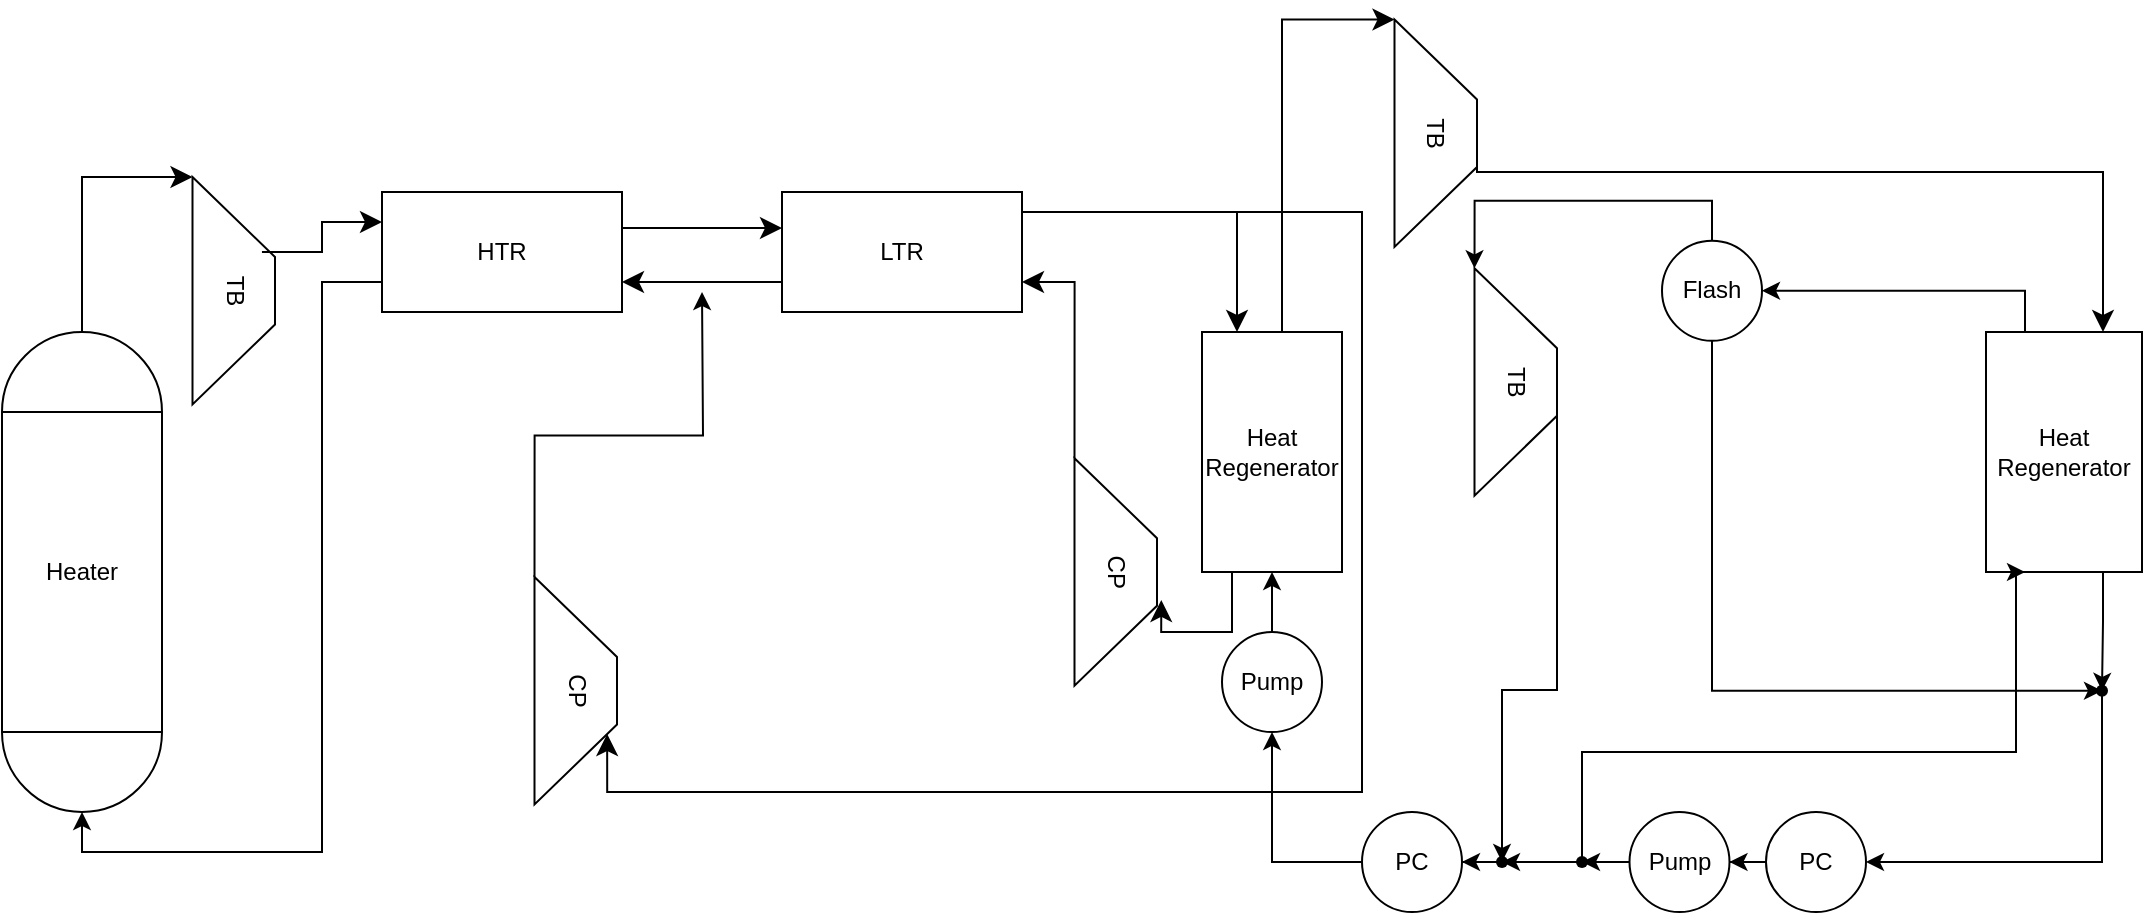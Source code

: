 <mxfile version="21.3.7" type="github">
  <diagram name="第 1 页" id="s3oTunyB3KDhZ0i60Cgs">
    <mxGraphModel dx="1066" dy="691" grid="1" gridSize="10" guides="1" tooltips="1" connect="1" arrows="1" fold="1" page="1" pageScale="1" pageWidth="2336" pageHeight="1654" math="0" shadow="0">
      <root>
        <mxCell id="0" />
        <mxCell id="1" parent="0" />
        <mxCell id="Tq3w3RR_pZMbWhS-tmrO-21" value="CP" style="shape=trapezoid;perimeter=trapezoidPerimeter;whiteSpace=wrap;html=1;fixedSize=1;rotation=90;size=40;" vertex="1" parent="1">
          <mxGeometry x="310" y="358.75" width="113.75" height="41.25" as="geometry" />
        </mxCell>
        <mxCell id="Tq3w3RR_pZMbWhS-tmrO-1" value="Heater" style="rounded=0;whiteSpace=wrap;html=1;" vertex="1" parent="1">
          <mxGeometry x="80" y="240" width="80" height="160" as="geometry" />
        </mxCell>
        <mxCell id="Tq3w3RR_pZMbWhS-tmrO-2" value="" style="verticalLabelPosition=bottom;verticalAlign=top;html=1;shape=mxgraph.basic.half_circle" vertex="1" parent="1">
          <mxGeometry x="80" y="400" width="80" height="40" as="geometry" />
        </mxCell>
        <mxCell id="Tq3w3RR_pZMbWhS-tmrO-3" value="" style="verticalLabelPosition=bottom;verticalAlign=top;html=1;shape=mxgraph.basic.half_circle;rotation=-180;" vertex="1" parent="1">
          <mxGeometry x="80" y="200" width="80" height="40" as="geometry" />
        </mxCell>
        <mxCell id="Tq3w3RR_pZMbWhS-tmrO-31" style="edgeStyle=orthogonalEdgeStyle;rounded=0;orthogonalLoop=1;jettySize=auto;html=1;exitX=0.5;exitY=0;exitDx=0;exitDy=0;entryX=0;entryY=1;entryDx=0;entryDy=0;" edge="1" parent="1" source="Tq3w3RR_pZMbWhS-tmrO-4" target="Tq3w3RR_pZMbWhS-tmrO-30">
          <mxGeometry relative="1" as="geometry" />
        </mxCell>
        <mxCell id="Tq3w3RR_pZMbWhS-tmrO-43" style="edgeStyle=orthogonalEdgeStyle;rounded=0;orthogonalLoop=1;jettySize=auto;html=1;exitX=0.5;exitY=1;exitDx=0;exitDy=0;entryX=-0.014;entryY=0.571;entryDx=0;entryDy=0;entryPerimeter=0;" edge="1" parent="1" source="Tq3w3RR_pZMbWhS-tmrO-4" target="Tq3w3RR_pZMbWhS-tmrO-32">
          <mxGeometry relative="1" as="geometry">
            <Array as="points">
              <mxPoint x="935" y="379" />
            </Array>
          </mxGeometry>
        </mxCell>
        <mxCell id="Tq3w3RR_pZMbWhS-tmrO-4" value="Flash" style="ellipse;whiteSpace=wrap;html=1;aspect=fixed;" vertex="1" parent="1">
          <mxGeometry x="910" y="154.38" width="50" height="50" as="geometry" />
        </mxCell>
        <mxCell id="Tq3w3RR_pZMbWhS-tmrO-5" value="TB" style="shape=trapezoid;perimeter=trapezoidPerimeter;whiteSpace=wrap;html=1;fixedSize=1;rotation=90;size=40;" vertex="1" parent="1">
          <mxGeometry x="139" y="158.75" width="113.75" height="41.25" as="geometry" />
        </mxCell>
        <mxCell id="Tq3w3RR_pZMbWhS-tmrO-7" value="" style="edgeStyle=elbowEdgeStyle;elbow=horizontal;endArrow=classic;html=1;curved=0;rounded=0;endSize=8;startSize=8;exitX=0.5;exitY=1;exitDx=0;exitDy=0;exitPerimeter=0;entryX=0;entryY=1;entryDx=0;entryDy=0;" edge="1" parent="1" source="Tq3w3RR_pZMbWhS-tmrO-3" target="Tq3w3RR_pZMbWhS-tmrO-5">
          <mxGeometry width="50" height="50" relative="1" as="geometry">
            <mxPoint x="420" y="220" as="sourcePoint" />
            <mxPoint x="270" y="110" as="targetPoint" />
            <Array as="points">
              <mxPoint x="120" y="160" />
            </Array>
          </mxGeometry>
        </mxCell>
        <mxCell id="Tq3w3RR_pZMbWhS-tmrO-8" value="" style="edgeStyle=elbowEdgeStyle;elbow=horizontal;endArrow=classic;html=1;curved=0;rounded=0;endSize=8;startSize=8;entryX=0;entryY=0.25;entryDx=0;entryDy=0;exitX=0.33;exitY=0.158;exitDx=0;exitDy=0;exitPerimeter=0;" edge="1" parent="1" source="Tq3w3RR_pZMbWhS-tmrO-5" target="Tq3w3RR_pZMbWhS-tmrO-9">
          <mxGeometry width="50" height="50" relative="1" as="geometry">
            <mxPoint x="220" y="160" as="sourcePoint" />
            <mxPoint x="339" y="150" as="targetPoint" />
          </mxGeometry>
        </mxCell>
        <mxCell id="Tq3w3RR_pZMbWhS-tmrO-24" style="edgeStyle=orthogonalEdgeStyle;rounded=0;orthogonalLoop=1;jettySize=auto;html=1;exitX=0;exitY=0.75;exitDx=0;exitDy=0;entryX=0.5;entryY=1;entryDx=0;entryDy=0;entryPerimeter=0;" edge="1" parent="1" source="Tq3w3RR_pZMbWhS-tmrO-9" target="Tq3w3RR_pZMbWhS-tmrO-2">
          <mxGeometry relative="1" as="geometry">
            <Array as="points">
              <mxPoint x="240" y="175" />
              <mxPoint x="240" y="460" />
              <mxPoint x="120" y="460" />
            </Array>
          </mxGeometry>
        </mxCell>
        <mxCell id="Tq3w3RR_pZMbWhS-tmrO-9" value="HTR" style="rounded=0;whiteSpace=wrap;html=1;" vertex="1" parent="1">
          <mxGeometry x="270" y="130" width="120" height="60" as="geometry" />
        </mxCell>
        <mxCell id="Tq3w3RR_pZMbWhS-tmrO-10" value="" style="edgeStyle=elbowEdgeStyle;elbow=horizontal;endArrow=classic;html=1;curved=0;rounded=0;endSize=8;startSize=8;exitX=0.5;exitY=1;exitDx=0;exitDy=0;exitPerimeter=0;" edge="1" parent="1">
          <mxGeometry width="50" height="50" relative="1" as="geometry">
            <mxPoint x="390" y="148" as="sourcePoint" />
            <mxPoint x="470" y="148" as="targetPoint" />
          </mxGeometry>
        </mxCell>
        <mxCell id="Tq3w3RR_pZMbWhS-tmrO-11" value="LTR" style="rounded=0;whiteSpace=wrap;html=1;" vertex="1" parent="1">
          <mxGeometry x="470" y="130" width="120" height="60" as="geometry" />
        </mxCell>
        <mxCell id="Tq3w3RR_pZMbWhS-tmrO-13" value="Heat Regenerator" style="rounded=0;whiteSpace=wrap;html=1;" vertex="1" parent="1">
          <mxGeometry x="680" y="200" width="70" height="120" as="geometry" />
        </mxCell>
        <mxCell id="Tq3w3RR_pZMbWhS-tmrO-15" value="" style="edgeStyle=segmentEdgeStyle;endArrow=classic;html=1;curved=0;rounded=0;endSize=8;startSize=8;entryX=0.75;entryY=0;entryDx=0;entryDy=0;" edge="1" parent="1" target="Tq3w3RR_pZMbWhS-tmrO-21">
          <mxGeometry width="50" height="50" relative="1" as="geometry">
            <mxPoint x="690" y="140" as="sourcePoint" />
            <mxPoint x="420" y="400" as="targetPoint" />
            <Array as="points">
              <mxPoint x="760" y="140" />
              <mxPoint x="760" y="430" />
              <mxPoint x="383" y="430" />
            </Array>
          </mxGeometry>
        </mxCell>
        <mxCell id="Tq3w3RR_pZMbWhS-tmrO-16" value="CP" style="shape=trapezoid;perimeter=trapezoidPerimeter;whiteSpace=wrap;html=1;fixedSize=1;rotation=90;size=40;" vertex="1" parent="1">
          <mxGeometry x="580" y="299.37" width="113.75" height="41.25" as="geometry" />
        </mxCell>
        <mxCell id="Tq3w3RR_pZMbWhS-tmrO-17" value="" style="edgeStyle=segmentEdgeStyle;endArrow=classic;html=1;curved=0;rounded=0;endSize=8;startSize=8;exitX=1;exitY=0.25;exitDx=0;exitDy=0;entryX=0.25;entryY=0;entryDx=0;entryDy=0;" edge="1" parent="1" source="Tq3w3RR_pZMbWhS-tmrO-11" target="Tq3w3RR_pZMbWhS-tmrO-13">
          <mxGeometry width="50" height="50" relative="1" as="geometry">
            <mxPoint x="700" y="180" as="sourcePoint" />
            <mxPoint x="530" y="410" as="targetPoint" />
            <Array as="points">
              <mxPoint x="590" y="140" />
              <mxPoint x="697" y="140" />
            </Array>
          </mxGeometry>
        </mxCell>
        <mxCell id="Tq3w3RR_pZMbWhS-tmrO-18" value="" style="edgeStyle=segmentEdgeStyle;endArrow=classic;html=1;curved=0;rounded=0;endSize=8;startSize=8;entryX=0.623;entryY=-0.052;entryDx=0;entryDy=0;entryPerimeter=0;exitX=0.25;exitY=1;exitDx=0;exitDy=0;" edge="1" parent="1" source="Tq3w3RR_pZMbWhS-tmrO-13" target="Tq3w3RR_pZMbWhS-tmrO-16">
          <mxGeometry width="50" height="50" relative="1" as="geometry">
            <mxPoint x="695" y="360" as="sourcePoint" />
            <mxPoint x="640" y="340" as="targetPoint" />
            <Array as="points">
              <mxPoint x="695" y="350" />
              <mxPoint x="660" y="350" />
            </Array>
          </mxGeometry>
        </mxCell>
        <mxCell id="Tq3w3RR_pZMbWhS-tmrO-19" value="" style="edgeStyle=segmentEdgeStyle;endArrow=classic;html=1;curved=0;rounded=0;endSize=8;startSize=8;exitX=0;exitY=1;exitDx=0;exitDy=0;entryX=1;entryY=0.75;entryDx=0;entryDy=0;" edge="1" parent="1" source="Tq3w3RR_pZMbWhS-tmrO-16" target="Tq3w3RR_pZMbWhS-tmrO-11">
          <mxGeometry width="50" height="50" relative="1" as="geometry">
            <mxPoint x="655" y="200" as="sourcePoint" />
            <mxPoint x="600" y="220" as="targetPoint" />
            <Array as="points">
              <mxPoint x="616" y="175" />
            </Array>
          </mxGeometry>
        </mxCell>
        <mxCell id="Tq3w3RR_pZMbWhS-tmrO-20" value="" style="edgeStyle=elbowEdgeStyle;elbow=horizontal;endArrow=classic;html=1;curved=0;rounded=0;endSize=8;startSize=8;exitX=0;exitY=0.75;exitDx=0;exitDy=0;entryX=1;entryY=0.75;entryDx=0;entryDy=0;" edge="1" parent="1" source="Tq3w3RR_pZMbWhS-tmrO-11" target="Tq3w3RR_pZMbWhS-tmrO-9">
          <mxGeometry width="50" height="50" relative="1" as="geometry">
            <mxPoint x="400" y="158" as="sourcePoint" />
            <mxPoint x="480" y="158" as="targetPoint" />
          </mxGeometry>
        </mxCell>
        <mxCell id="Tq3w3RR_pZMbWhS-tmrO-23" style="edgeStyle=orthogonalEdgeStyle;rounded=0;orthogonalLoop=1;jettySize=auto;html=1;exitX=0;exitY=1;exitDx=0;exitDy=0;" edge="1" parent="1" source="Tq3w3RR_pZMbWhS-tmrO-21">
          <mxGeometry relative="1" as="geometry">
            <mxPoint x="430" y="180" as="targetPoint" />
          </mxGeometry>
        </mxCell>
        <mxCell id="Tq3w3RR_pZMbWhS-tmrO-25" value="TB" style="shape=trapezoid;perimeter=trapezoidPerimeter;whiteSpace=wrap;html=1;fixedSize=1;rotation=90;size=40;" vertex="1" parent="1">
          <mxGeometry x="740" y="80" width="113.75" height="41.25" as="geometry" />
        </mxCell>
        <mxCell id="Tq3w3RR_pZMbWhS-tmrO-26" value="" style="edgeStyle=segmentEdgeStyle;endArrow=classic;html=1;curved=0;rounded=0;endSize=8;startSize=8;exitX=0.75;exitY=0;exitDx=0;exitDy=0;entryX=0;entryY=1;entryDx=0;entryDy=0;" edge="1" parent="1" source="Tq3w3RR_pZMbWhS-tmrO-13" target="Tq3w3RR_pZMbWhS-tmrO-25">
          <mxGeometry width="50" height="50" relative="1" as="geometry">
            <mxPoint x="600" y="155" as="sourcePoint" />
            <mxPoint x="705" y="210" as="targetPoint" />
            <Array as="points">
              <mxPoint x="720" y="200" />
              <mxPoint x="720" y="44" />
            </Array>
          </mxGeometry>
        </mxCell>
        <mxCell id="Tq3w3RR_pZMbWhS-tmrO-29" style="edgeStyle=orthogonalEdgeStyle;rounded=0;orthogonalLoop=1;jettySize=auto;html=1;exitX=0.25;exitY=0;exitDx=0;exitDy=0;entryX=1;entryY=0.5;entryDx=0;entryDy=0;" edge="1" parent="1" source="Tq3w3RR_pZMbWhS-tmrO-27" target="Tq3w3RR_pZMbWhS-tmrO-4">
          <mxGeometry relative="1" as="geometry" />
        </mxCell>
        <mxCell id="Tq3w3RR_pZMbWhS-tmrO-37" value="" style="edgeStyle=orthogonalEdgeStyle;rounded=0;orthogonalLoop=1;jettySize=auto;html=1;exitX=0.75;exitY=1;exitDx=0;exitDy=0;" edge="1" parent="1" source="Tq3w3RR_pZMbWhS-tmrO-27" target="Tq3w3RR_pZMbWhS-tmrO-32">
          <mxGeometry relative="1" as="geometry" />
        </mxCell>
        <mxCell id="Tq3w3RR_pZMbWhS-tmrO-27" value="Heat Regenerator" style="rounded=0;whiteSpace=wrap;html=1;" vertex="1" parent="1">
          <mxGeometry x="1072" y="200" width="78" height="120" as="geometry" />
        </mxCell>
        <mxCell id="Tq3w3RR_pZMbWhS-tmrO-28" value="" style="edgeStyle=segmentEdgeStyle;endArrow=classic;html=1;curved=0;rounded=0;endSize=8;startSize=8;entryX=0.75;entryY=0;entryDx=0;entryDy=0;exitX=0.5;exitY=0;exitDx=0;exitDy=0;" edge="1" parent="1" source="Tq3w3RR_pZMbWhS-tmrO-25" target="Tq3w3RR_pZMbWhS-tmrO-27">
          <mxGeometry width="50" height="50" relative="1" as="geometry">
            <mxPoint x="820" y="150" as="sourcePoint" />
            <mxPoint x="1165" y="199.37" as="targetPoint" />
            <Array as="points">
              <mxPoint x="817" y="120" />
              <mxPoint x="1131" y="120" />
            </Array>
          </mxGeometry>
        </mxCell>
        <mxCell id="Tq3w3RR_pZMbWhS-tmrO-39" style="edgeStyle=orthogonalEdgeStyle;rounded=0;orthogonalLoop=1;jettySize=auto;html=1;exitX=0.5;exitY=0;exitDx=0;exitDy=0;" edge="1" parent="1" source="Tq3w3RR_pZMbWhS-tmrO-30" target="Tq3w3RR_pZMbWhS-tmrO-44">
          <mxGeometry relative="1" as="geometry">
            <mxPoint x="780" y="470" as="targetPoint" />
            <Array as="points">
              <mxPoint x="857" y="379" />
            </Array>
          </mxGeometry>
        </mxCell>
        <mxCell id="Tq3w3RR_pZMbWhS-tmrO-30" value="TB" style="shape=trapezoid;perimeter=trapezoidPerimeter;whiteSpace=wrap;html=1;fixedSize=1;rotation=90;size=40;" vertex="1" parent="1">
          <mxGeometry x="780" y="204.38" width="113.75" height="41.25" as="geometry" />
        </mxCell>
        <mxCell id="Tq3w3RR_pZMbWhS-tmrO-33" value="" style="edgeStyle=orthogonalEdgeStyle;rounded=0;orthogonalLoop=1;jettySize=auto;html=1;entryX=1;entryY=0.5;entryDx=0;entryDy=0;" edge="1" parent="1" source="Tq3w3RR_pZMbWhS-tmrO-32" target="Tq3w3RR_pZMbWhS-tmrO-34">
          <mxGeometry relative="1" as="geometry">
            <mxPoint x="1102" y="400" as="targetPoint" />
            <Array as="points">
              <mxPoint x="1130" y="465" />
            </Array>
          </mxGeometry>
        </mxCell>
        <mxCell id="Tq3w3RR_pZMbWhS-tmrO-32" value="" style="shape=waypoint;sketch=0;fillStyle=solid;size=6;pointerEvents=1;points=[];fillColor=none;resizable=0;rotatable=0;perimeter=centerPerimeter;snapToPoint=1;" vertex="1" parent="1">
          <mxGeometry x="1120" y="369.38" width="20" height="20" as="geometry" />
        </mxCell>
        <mxCell id="Tq3w3RR_pZMbWhS-tmrO-36" value="" style="edgeStyle=orthogonalEdgeStyle;rounded=0;orthogonalLoop=1;jettySize=auto;html=1;" edge="1" parent="1" source="Tq3w3RR_pZMbWhS-tmrO-34" target="Tq3w3RR_pZMbWhS-tmrO-35">
          <mxGeometry relative="1" as="geometry" />
        </mxCell>
        <mxCell id="Tq3w3RR_pZMbWhS-tmrO-34" value="PC" style="ellipse;whiteSpace=wrap;html=1;aspect=fixed;" vertex="1" parent="1">
          <mxGeometry x="962" y="440" width="50" height="50" as="geometry" />
        </mxCell>
        <mxCell id="Tq3w3RR_pZMbWhS-tmrO-41" value="" style="edgeStyle=orthogonalEdgeStyle;rounded=0;orthogonalLoop=1;jettySize=auto;html=1;" edge="1" parent="1" source="Tq3w3RR_pZMbWhS-tmrO-35" target="Tq3w3RR_pZMbWhS-tmrO-40">
          <mxGeometry relative="1" as="geometry" />
        </mxCell>
        <mxCell id="Tq3w3RR_pZMbWhS-tmrO-35" value="Pump" style="ellipse;whiteSpace=wrap;html=1;aspect=fixed;" vertex="1" parent="1">
          <mxGeometry x="893.75" y="440" width="50" height="50" as="geometry" />
        </mxCell>
        <mxCell id="Tq3w3RR_pZMbWhS-tmrO-45" value="" style="edgeStyle=orthogonalEdgeStyle;rounded=0;orthogonalLoop=1;jettySize=auto;html=1;" edge="1" parent="1" source="Tq3w3RR_pZMbWhS-tmrO-40" target="Tq3w3RR_pZMbWhS-tmrO-44">
          <mxGeometry relative="1" as="geometry" />
        </mxCell>
        <mxCell id="Tq3w3RR_pZMbWhS-tmrO-40" value="" style="shape=waypoint;sketch=0;fillStyle=solid;size=6;pointerEvents=1;points=[];fillColor=none;resizable=0;rotatable=0;perimeter=centerPerimeter;snapToPoint=1;" vertex="1" parent="1">
          <mxGeometry x="860" y="455" width="20" height="20" as="geometry" />
        </mxCell>
        <mxCell id="Tq3w3RR_pZMbWhS-tmrO-42" value="" style="edgeStyle=orthogonalEdgeStyle;rounded=0;orthogonalLoop=1;jettySize=auto;html=1;entryX=0.25;entryY=1;entryDx=0;entryDy=0;" edge="1" parent="1" source="Tq3w3RR_pZMbWhS-tmrO-40" target="Tq3w3RR_pZMbWhS-tmrO-27">
          <mxGeometry relative="1" as="geometry">
            <mxPoint x="1178" y="389" as="sourcePoint" />
            <mxPoint x="1070" y="475" as="targetPoint" />
            <Array as="points">
              <mxPoint x="870" y="410" />
              <mxPoint x="1087" y="410" />
            </Array>
          </mxGeometry>
        </mxCell>
        <mxCell id="Tq3w3RR_pZMbWhS-tmrO-47" value="" style="edgeStyle=orthogonalEdgeStyle;rounded=0;orthogonalLoop=1;jettySize=auto;html=1;" edge="1" parent="1" source="Tq3w3RR_pZMbWhS-tmrO-44" target="Tq3w3RR_pZMbWhS-tmrO-46">
          <mxGeometry relative="1" as="geometry" />
        </mxCell>
        <mxCell id="Tq3w3RR_pZMbWhS-tmrO-44" value="" style="shape=waypoint;sketch=0;fillStyle=solid;size=6;pointerEvents=1;points=[];fillColor=none;resizable=0;rotatable=0;perimeter=centerPerimeter;snapToPoint=1;" vertex="1" parent="1">
          <mxGeometry x="820.0" y="455" width="20" height="20" as="geometry" />
        </mxCell>
        <mxCell id="Tq3w3RR_pZMbWhS-tmrO-50" style="edgeStyle=orthogonalEdgeStyle;rounded=0;orthogonalLoop=1;jettySize=auto;html=1;exitX=0;exitY=0.5;exitDx=0;exitDy=0;entryX=0.5;entryY=1;entryDx=0;entryDy=0;" edge="1" parent="1" source="Tq3w3RR_pZMbWhS-tmrO-46" target="Tq3w3RR_pZMbWhS-tmrO-48">
          <mxGeometry relative="1" as="geometry" />
        </mxCell>
        <mxCell id="Tq3w3RR_pZMbWhS-tmrO-46" value="PC" style="ellipse;whiteSpace=wrap;html=1;aspect=fixed;" vertex="1" parent="1">
          <mxGeometry x="760" y="440" width="50" height="50" as="geometry" />
        </mxCell>
        <mxCell id="Tq3w3RR_pZMbWhS-tmrO-51" style="edgeStyle=orthogonalEdgeStyle;rounded=0;orthogonalLoop=1;jettySize=auto;html=1;exitX=0.5;exitY=0;exitDx=0;exitDy=0;entryX=0.5;entryY=1;entryDx=0;entryDy=0;" edge="1" parent="1" source="Tq3w3RR_pZMbWhS-tmrO-48" target="Tq3w3RR_pZMbWhS-tmrO-13">
          <mxGeometry relative="1" as="geometry" />
        </mxCell>
        <mxCell id="Tq3w3RR_pZMbWhS-tmrO-48" value="Pump" style="ellipse;whiteSpace=wrap;html=1;aspect=fixed;" vertex="1" parent="1">
          <mxGeometry x="690" y="350" width="50" height="50" as="geometry" />
        </mxCell>
      </root>
    </mxGraphModel>
  </diagram>
</mxfile>
